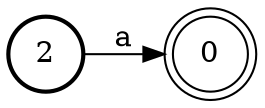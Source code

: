 digraph FST {
rankdir = LR;
size = "8.5,11";
center = 1;
orientation = Portrait;
ranksep = "0.4";
nodesep = "0.25";
1 [label = "2", shape = circle, style = bold, fontsize = 14]
	1 -> 0 [label = "a", fontsize = 14];
0 [label = "0", shape = doublecircle, style = solid, fontsize = 14]
}

